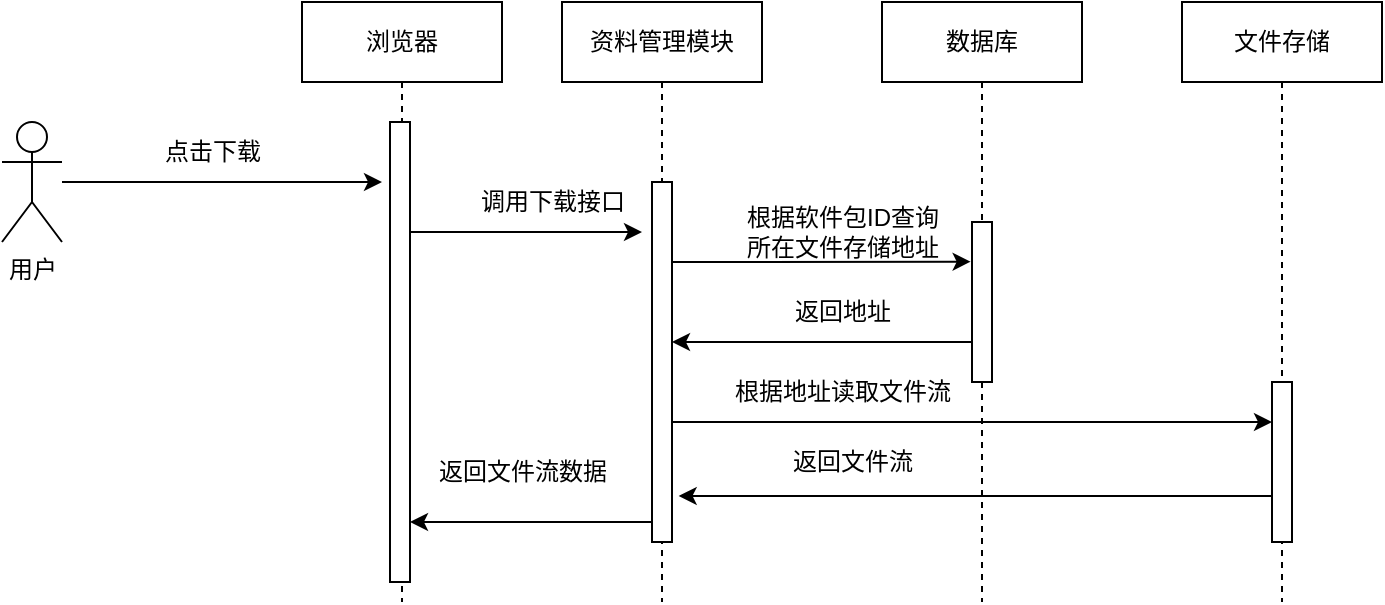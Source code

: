 <mxfile version="20.8.16" type="github">
  <diagram name="第 1 页" id="JHcjJYesF8mNmM07IcIM">
    <mxGraphModel dx="600" dy="327" grid="1" gridSize="10" guides="1" tooltips="1" connect="1" arrows="1" fold="1" page="1" pageScale="1" pageWidth="827" pageHeight="1169" math="0" shadow="0">
      <root>
        <mxCell id="0" />
        <mxCell id="1" parent="0" />
        <mxCell id="52Ru-gQL-jYEZIWns6aN-2" value="资料管理模块" style="shape=umlLifeline;perimeter=lifelinePerimeter;whiteSpace=wrap;html=1;container=1;collapsible=0;recursiveResize=0;outlineConnect=0;" vertex="1" parent="1">
          <mxGeometry x="360" y="50" width="100" height="300" as="geometry" />
        </mxCell>
        <mxCell id="52Ru-gQL-jYEZIWns6aN-10" value="" style="html=1;points=[];perimeter=orthogonalPerimeter;" vertex="1" parent="52Ru-gQL-jYEZIWns6aN-2">
          <mxGeometry x="45" y="90" width="10" height="180" as="geometry" />
        </mxCell>
        <mxCell id="52Ru-gQL-jYEZIWns6aN-25" value="调用下载接口" style="text;html=1;align=center;verticalAlign=middle;resizable=0;points=[];autosize=1;strokeColor=none;fillColor=none;" vertex="1" parent="52Ru-gQL-jYEZIWns6aN-2">
          <mxGeometry x="-55" y="85" width="100" height="30" as="geometry" />
        </mxCell>
        <mxCell id="52Ru-gQL-jYEZIWns6aN-21" style="edgeStyle=orthogonalEdgeStyle;rounded=0;orthogonalLoop=1;jettySize=auto;html=1;" edge="1" parent="1" source="52Ru-gQL-jYEZIWns6aN-4">
          <mxGeometry relative="1" as="geometry">
            <mxPoint x="270" y="140" as="targetPoint" />
            <Array as="points">
              <mxPoint x="240" y="140" />
              <mxPoint x="240" y="140" />
            </Array>
          </mxGeometry>
        </mxCell>
        <mxCell id="52Ru-gQL-jYEZIWns6aN-4" value="用户" style="shape=umlActor;verticalLabelPosition=bottom;verticalAlign=top;html=1;" vertex="1" parent="1">
          <mxGeometry x="80" y="110" width="30" height="60" as="geometry" />
        </mxCell>
        <mxCell id="52Ru-gQL-jYEZIWns6aN-12" value="数据库" style="shape=umlLifeline;perimeter=lifelinePerimeter;whiteSpace=wrap;html=1;container=1;collapsible=0;recursiveResize=0;outlineConnect=0;" vertex="1" parent="1">
          <mxGeometry x="520" y="50" width="100" height="300" as="geometry" />
        </mxCell>
        <mxCell id="52Ru-gQL-jYEZIWns6aN-35" value="返回文件流" style="text;html=1;align=center;verticalAlign=middle;resizable=0;points=[];autosize=1;strokeColor=none;fillColor=none;" vertex="1" parent="52Ru-gQL-jYEZIWns6aN-12">
          <mxGeometry x="-55" y="215" width="80" height="30" as="geometry" />
        </mxCell>
        <mxCell id="52Ru-gQL-jYEZIWns6aN-14" value="文件存储" style="shape=umlLifeline;perimeter=lifelinePerimeter;whiteSpace=wrap;html=1;container=1;collapsible=0;recursiveResize=0;outlineConnect=0;" vertex="1" parent="1">
          <mxGeometry x="670" y="50" width="100" height="300" as="geometry" />
        </mxCell>
        <mxCell id="52Ru-gQL-jYEZIWns6aN-15" value="" style="html=1;points=[];perimeter=orthogonalPerimeter;" vertex="1" parent="52Ru-gQL-jYEZIWns6aN-14">
          <mxGeometry x="45" y="190" width="10" height="80" as="geometry" />
        </mxCell>
        <mxCell id="52Ru-gQL-jYEZIWns6aN-18" value="点击下载" style="text;html=1;align=center;verticalAlign=middle;resizable=0;points=[];autosize=1;strokeColor=none;fillColor=none;" vertex="1" parent="1">
          <mxGeometry x="150" y="110" width="70" height="30" as="geometry" />
        </mxCell>
        <mxCell id="52Ru-gQL-jYEZIWns6aN-19" value="浏览器" style="shape=umlLifeline;perimeter=lifelinePerimeter;whiteSpace=wrap;html=1;container=1;collapsible=0;recursiveResize=0;outlineConnect=0;" vertex="1" parent="1">
          <mxGeometry x="230" y="50" width="100" height="300" as="geometry" />
        </mxCell>
        <mxCell id="52Ru-gQL-jYEZIWns6aN-20" value="" style="html=1;points=[];perimeter=orthogonalPerimeter;" vertex="1" parent="52Ru-gQL-jYEZIWns6aN-19">
          <mxGeometry x="44" y="60" width="10" height="230" as="geometry" />
        </mxCell>
        <mxCell id="52Ru-gQL-jYEZIWns6aN-24" style="edgeStyle=orthogonalEdgeStyle;rounded=0;orthogonalLoop=1;jettySize=auto;html=1;" edge="1" parent="1" source="52Ru-gQL-jYEZIWns6aN-20">
          <mxGeometry relative="1" as="geometry">
            <mxPoint x="400" y="165" as="targetPoint" />
            <Array as="points">
              <mxPoint x="279" y="200" />
            </Array>
          </mxGeometry>
        </mxCell>
        <mxCell id="52Ru-gQL-jYEZIWns6aN-29" style="edgeStyle=orthogonalEdgeStyle;rounded=0;orthogonalLoop=1;jettySize=auto;html=1;" edge="1" parent="1" source="52Ru-gQL-jYEZIWns6aN-13">
          <mxGeometry relative="1" as="geometry">
            <mxPoint x="415" y="220" as="targetPoint" />
            <Array as="points">
              <mxPoint x="550" y="220" />
              <mxPoint x="550" y="220" />
            </Array>
          </mxGeometry>
        </mxCell>
        <mxCell id="52Ru-gQL-jYEZIWns6aN-13" value="" style="html=1;points=[];perimeter=orthogonalPerimeter;" vertex="1" parent="1">
          <mxGeometry x="565" y="160" width="10" height="80" as="geometry" />
        </mxCell>
        <mxCell id="52Ru-gQL-jYEZIWns6aN-27" style="edgeStyle=orthogonalEdgeStyle;rounded=0;orthogonalLoop=1;jettySize=auto;html=1;entryX=-0.068;entryY=0.248;entryDx=0;entryDy=0;entryPerimeter=0;" edge="1" parent="1" source="52Ru-gQL-jYEZIWns6aN-10" target="52Ru-gQL-jYEZIWns6aN-13">
          <mxGeometry relative="1" as="geometry">
            <Array as="points">
              <mxPoint x="450" y="180" />
              <mxPoint x="450" y="180" />
            </Array>
          </mxGeometry>
        </mxCell>
        <mxCell id="52Ru-gQL-jYEZIWns6aN-28" value="根据软件包ID查询&lt;br&gt;所在文件存储地址" style="text;html=1;align=center;verticalAlign=middle;resizable=0;points=[];autosize=1;strokeColor=none;fillColor=none;" vertex="1" parent="1">
          <mxGeometry x="440" y="145" width="120" height="40" as="geometry" />
        </mxCell>
        <mxCell id="52Ru-gQL-jYEZIWns6aN-30" value="返回地址" style="text;html=1;align=center;verticalAlign=middle;resizable=0;points=[];autosize=1;strokeColor=none;fillColor=none;" vertex="1" parent="1">
          <mxGeometry x="465" y="190" width="70" height="30" as="geometry" />
        </mxCell>
        <mxCell id="52Ru-gQL-jYEZIWns6aN-32" style="edgeStyle=orthogonalEdgeStyle;rounded=0;orthogonalLoop=1;jettySize=auto;html=1;" edge="1" parent="1" source="52Ru-gQL-jYEZIWns6aN-10" target="52Ru-gQL-jYEZIWns6aN-15">
          <mxGeometry relative="1" as="geometry">
            <Array as="points">
              <mxPoint x="490" y="260" />
              <mxPoint x="490" y="260" />
            </Array>
          </mxGeometry>
        </mxCell>
        <mxCell id="52Ru-gQL-jYEZIWns6aN-33" value="根据地址读取文件流" style="text;html=1;align=center;verticalAlign=middle;resizable=0;points=[];autosize=1;strokeColor=none;fillColor=none;" vertex="1" parent="1">
          <mxGeometry x="435" y="230" width="130" height="30" as="geometry" />
        </mxCell>
        <mxCell id="52Ru-gQL-jYEZIWns6aN-34" style="edgeStyle=orthogonalEdgeStyle;rounded=0;orthogonalLoop=1;jettySize=auto;html=1;entryX=1.333;entryY=0.872;entryDx=0;entryDy=0;entryPerimeter=0;" edge="1" parent="1" source="52Ru-gQL-jYEZIWns6aN-15" target="52Ru-gQL-jYEZIWns6aN-10">
          <mxGeometry relative="1" as="geometry">
            <Array as="points">
              <mxPoint x="650" y="297" />
              <mxPoint x="650" y="297" />
            </Array>
          </mxGeometry>
        </mxCell>
        <mxCell id="52Ru-gQL-jYEZIWns6aN-36" style="edgeStyle=orthogonalEdgeStyle;rounded=0;orthogonalLoop=1;jettySize=auto;html=1;" edge="1" parent="1" source="52Ru-gQL-jYEZIWns6aN-10" target="52Ru-gQL-jYEZIWns6aN-20">
          <mxGeometry relative="1" as="geometry">
            <mxPoint x="290" y="310" as="targetPoint" />
            <Array as="points">
              <mxPoint x="320" y="310" />
              <mxPoint x="320" y="310" />
            </Array>
          </mxGeometry>
        </mxCell>
        <mxCell id="52Ru-gQL-jYEZIWns6aN-37" value="返回文件流数据" style="text;html=1;align=center;verticalAlign=middle;resizable=0;points=[];autosize=1;strokeColor=none;fillColor=none;" vertex="1" parent="1">
          <mxGeometry x="285" y="270" width="110" height="30" as="geometry" />
        </mxCell>
      </root>
    </mxGraphModel>
  </diagram>
</mxfile>
